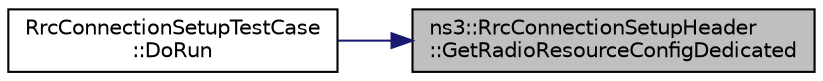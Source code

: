 digraph "ns3::RrcConnectionSetupHeader::GetRadioResourceConfigDedicated"
{
 // LATEX_PDF_SIZE
  edge [fontname="Helvetica",fontsize="10",labelfontname="Helvetica",labelfontsize="10"];
  node [fontname="Helvetica",fontsize="10",shape=record];
  rankdir="RL";
  Node1 [label="ns3::RrcConnectionSetupHeader\l::GetRadioResourceConfigDedicated",height=0.2,width=0.4,color="black", fillcolor="grey75", style="filled", fontcolor="black",tooltip="Getter for m_radioResourceConfigDedicated."];
  Node1 -> Node2 [dir="back",color="midnightblue",fontsize="10",style="solid",fontname="Helvetica"];
  Node2 [label="RrcConnectionSetupTestCase\l::DoRun",height=0.2,width=0.4,color="black", fillcolor="white", style="filled",URL="$class_rrc_connection_setup_test_case.html#a167082ea179ee6608f4cd608eef3b87e",tooltip="Implementation to actually run this TestCase."];
}
